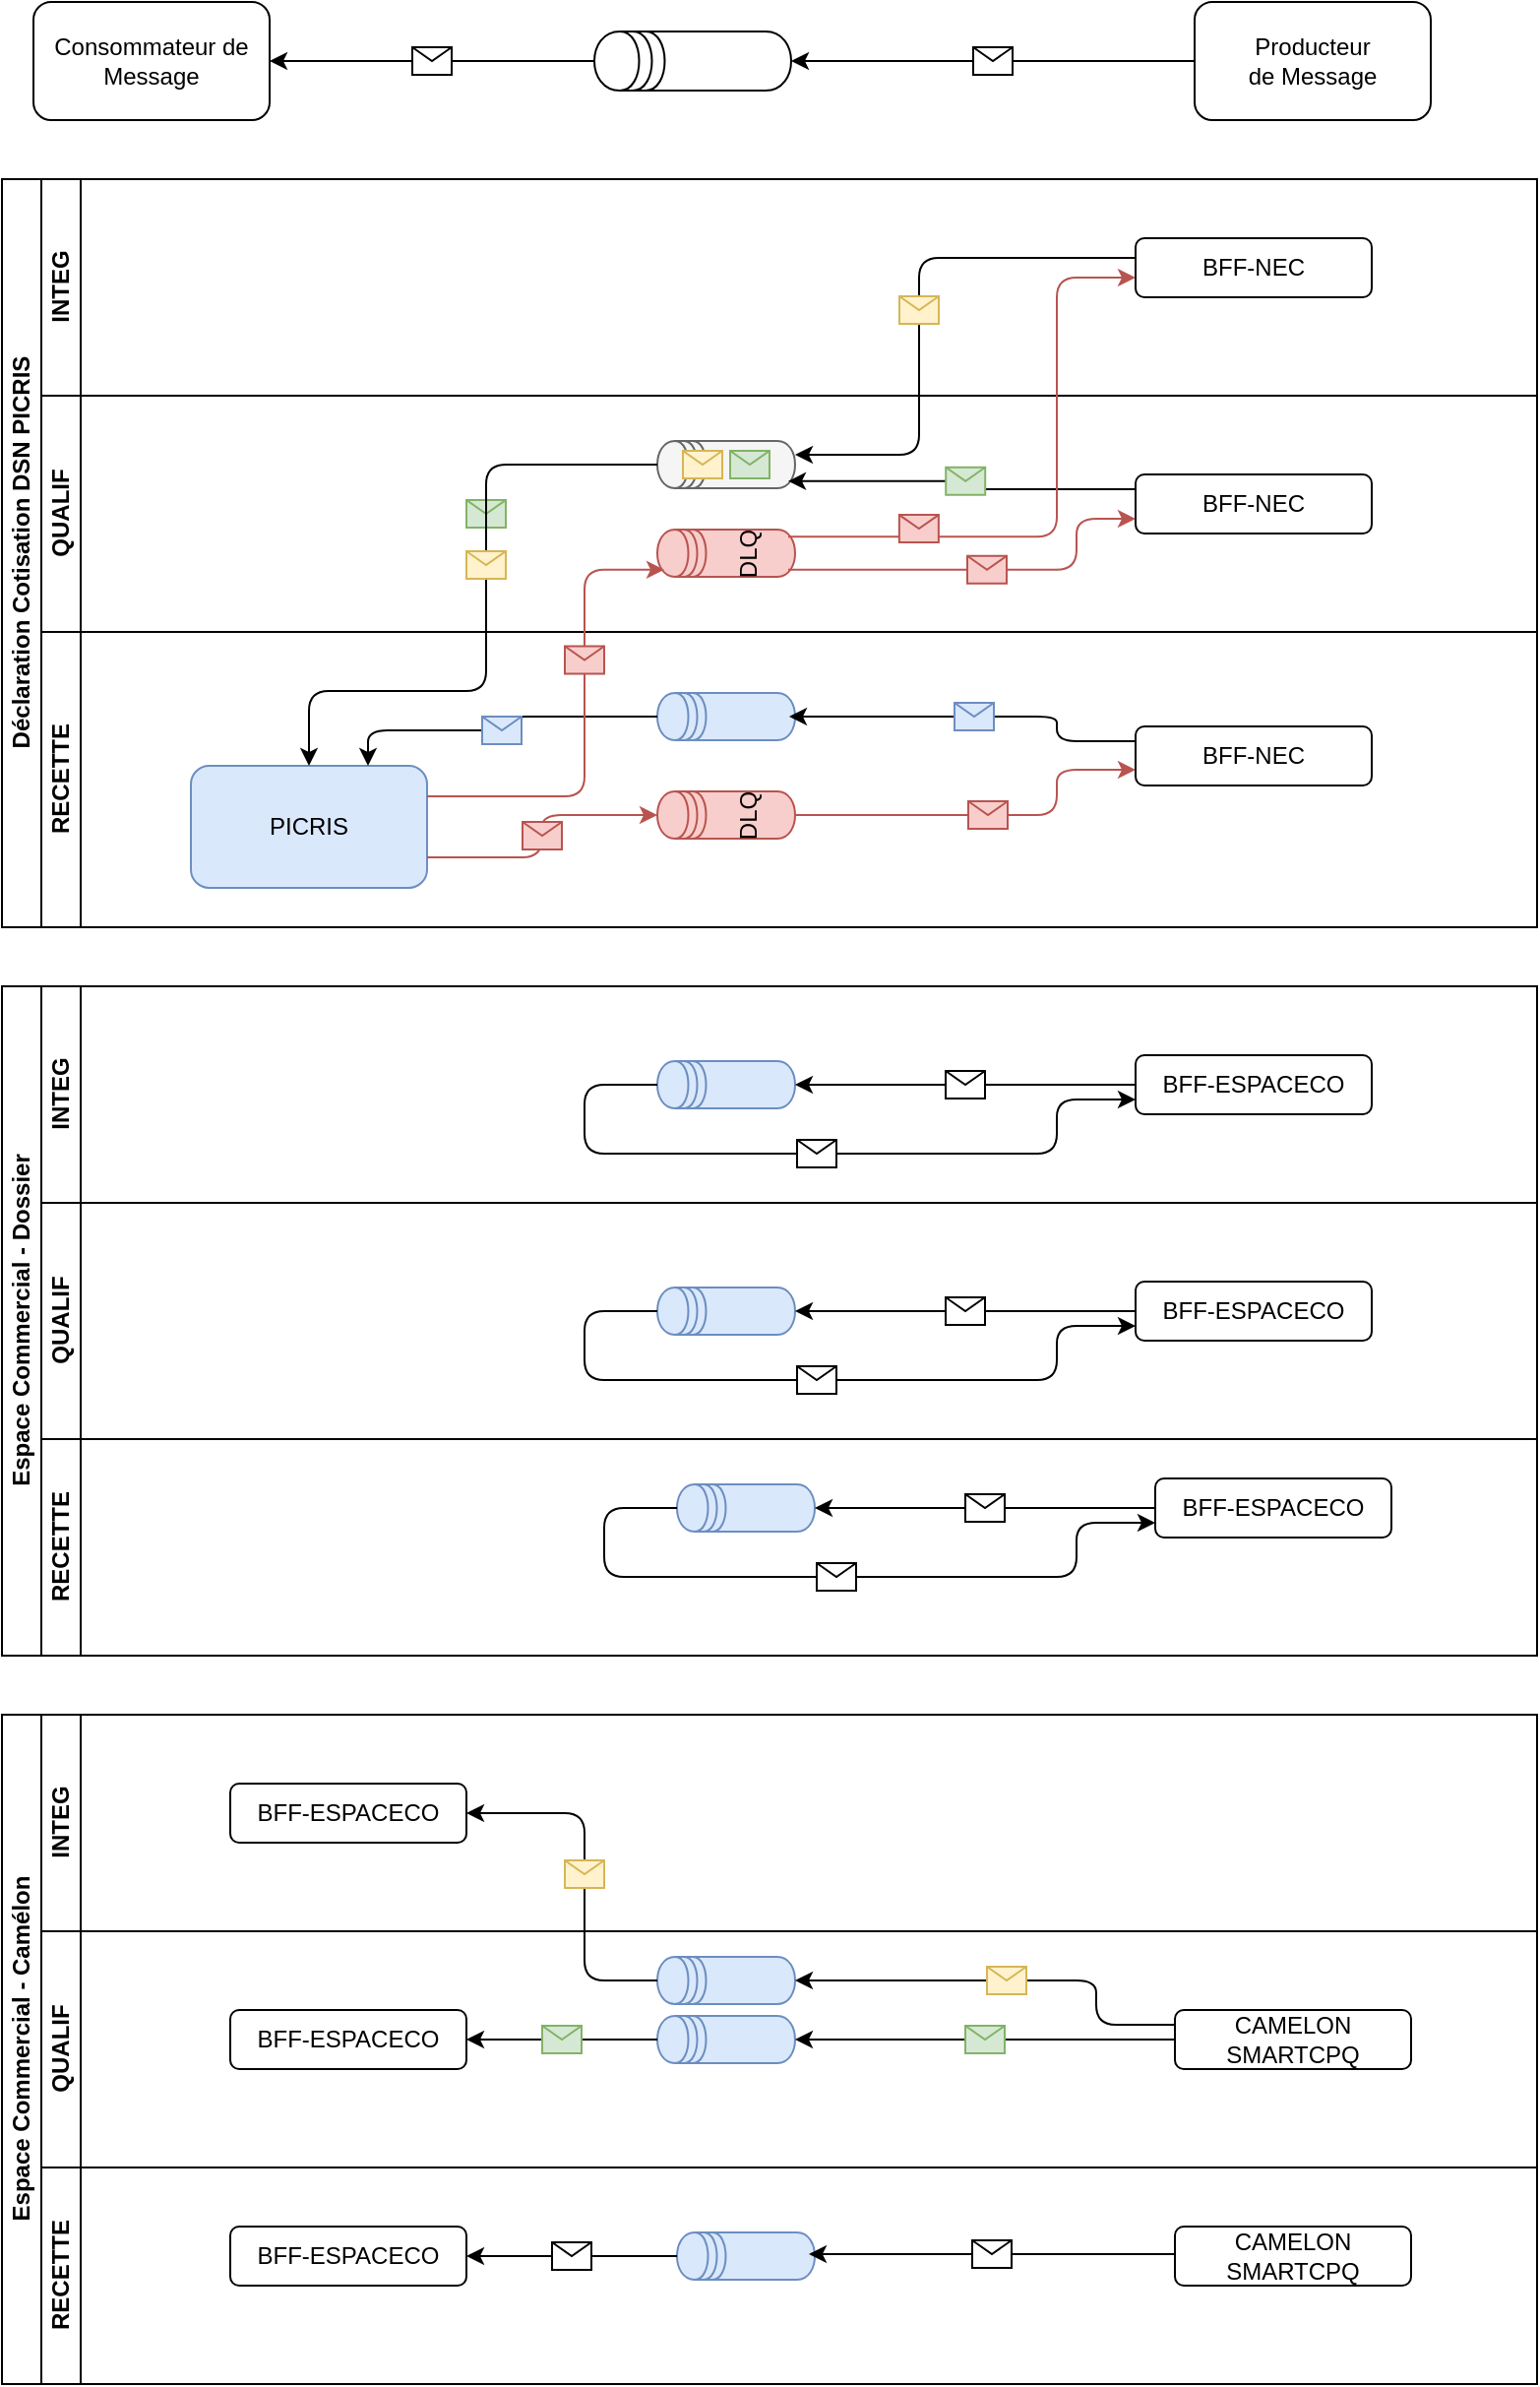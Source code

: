 <mxfile version="14.2.6" type="github">
  <diagram id="DB7DYyGe6dCBV-LKf9_g" name="Page-1">
    <mxGraphModel dx="2062" dy="1124" grid="1" gridSize="10" guides="1" tooltips="1" connect="1" arrows="1" fold="1" page="1" pageScale="1" pageWidth="827" pageHeight="1169" math="0" shadow="0">
      <root>
        <mxCell id="0" />
        <mxCell id="1" parent="0" />
        <mxCell id="Vw3KiEQnQfza69MFVmrH-1" value="Consommateur de Message" style="rounded=1;whiteSpace=wrap;html=1;" parent="1" vertex="1">
          <mxGeometry x="40" y="20" width="120" height="60" as="geometry" />
        </mxCell>
        <mxCell id="Vw3KiEQnQfza69MFVmrH-3" value="&lt;div&gt;Producteur&lt;/div&gt;&lt;div&gt;de Message&lt;br&gt;&lt;/div&gt;" style="rounded=1;whiteSpace=wrap;html=1;" parent="1" vertex="1">
          <mxGeometry x="630" y="20" width="120" height="60" as="geometry" />
        </mxCell>
        <mxCell id="Vw3KiEQnQfza69MFVmrH-16" value="" style="shape=datastore;whiteSpace=wrap;html=1;rotation=-90;" parent="1" vertex="1">
          <mxGeometry x="360" width="30" height="100" as="geometry" />
        </mxCell>
        <mxCell id="yvAMT9Jdo3WJvmyWWWsH-12" value="Déclaration Cotisation DSN PICRIS" style="swimlane;html=1;childLayout=stackLayout;resizeParent=1;resizeParentMax=0;horizontal=0;startSize=20;horizontalStack=0;" parent="1" vertex="1">
          <mxGeometry x="24" y="110" width="780" height="380" as="geometry" />
        </mxCell>
        <mxCell id="yvAMT9Jdo3WJvmyWWWsH-13" value="INTEG" style="swimlane;html=1;startSize=20;horizontal=0;" parent="yvAMT9Jdo3WJvmyWWWsH-12" vertex="1">
          <mxGeometry x="20" width="760" height="110" as="geometry" />
        </mxCell>
        <mxCell id="fmMvQ1CZ4i4TI4SBkcEm-40" value="BFF-NEC" style="rounded=1;whiteSpace=wrap;html=1;" parent="yvAMT9Jdo3WJvmyWWWsH-13" vertex="1">
          <mxGeometry x="556" y="30" width="120" height="30" as="geometry" />
        </mxCell>
        <mxCell id="yvAMT9Jdo3WJvmyWWWsH-14" value="QUALIF" style="swimlane;html=1;startSize=20;horizontal=0;" parent="yvAMT9Jdo3WJvmyWWWsH-12" vertex="1">
          <mxGeometry x="20" y="110" width="760" height="120" as="geometry" />
        </mxCell>
        <mxCell id="fmMvQ1CZ4i4TI4SBkcEm-62" value="DLQ" style="shape=datastore;whiteSpace=wrap;html=1;rotation=-90;fillColor=#f8cecc;strokeColor=#b85450;" parent="yvAMT9Jdo3WJvmyWWWsH-14" vertex="1">
          <mxGeometry x="336" y="45" width="24" height="70" as="geometry" />
        </mxCell>
        <mxCell id="XuUBlldkIkATHeK3EOdW-91" value="" style="shape=datastore;whiteSpace=wrap;html=1;rotation=-90;fillColor=#f5f5f5;strokeColor=#666666;fontColor=#333333;" parent="yvAMT9Jdo3WJvmyWWWsH-14" vertex="1">
          <mxGeometry x="336" width="24" height="70" as="geometry" />
        </mxCell>
        <mxCell id="zpK8R6Z0TQCC7PV_zkhn-6" value="BFF-NEC" style="rounded=1;whiteSpace=wrap;html=1;" parent="yvAMT9Jdo3WJvmyWWWsH-14" vertex="1">
          <mxGeometry x="556" y="40" width="120" height="30" as="geometry" />
        </mxCell>
        <mxCell id="zpK8R6Z0TQCC7PV_zkhn-27" value="" style="endArrow=classic;html=1;strokeColor=#000000;entryX=0.15;entryY=0.95;entryDx=0;entryDy=0;exitX=0;exitY=0.25;exitDx=0;exitDy=0;entryPerimeter=0;edgeStyle=orthogonalEdgeStyle;" parent="yvAMT9Jdo3WJvmyWWWsH-14" source="zpK8R6Z0TQCC7PV_zkhn-6" target="XuUBlldkIkATHeK3EOdW-91" edge="1">
          <mxGeometry relative="1" as="geometry">
            <mxPoint x="565" y="54" as="sourcePoint" />
            <mxPoint x="360" y="54" as="targetPoint" />
          </mxGeometry>
        </mxCell>
        <mxCell id="zpK8R6Z0TQCC7PV_zkhn-28" value="" style="shape=message;html=1;outlineConnect=0;fillColor=#d5e8d4;strokeColor=#82b366;" parent="zpK8R6Z0TQCC7PV_zkhn-27" vertex="1">
          <mxGeometry width="20" height="14" relative="1" as="geometry">
            <mxPoint x="-10" y="-7" as="offset" />
          </mxGeometry>
        </mxCell>
        <mxCell id="zpK8R6Z0TQCC7PV_zkhn-29" value="" style="endArrow=classic;html=1;strokeColor=#b85450;edgeStyle=orthogonalEdgeStyle;fillColor=#f8cecc;exitX=0.15;exitY=0.95;exitDx=0;exitDy=0;entryX=0;entryY=0.75;entryDx=0;entryDy=0;exitPerimeter=0;" parent="yvAMT9Jdo3WJvmyWWWsH-14" source="fmMvQ1CZ4i4TI4SBkcEm-62" target="zpK8R6Z0TQCC7PV_zkhn-6" edge="1">
          <mxGeometry relative="1" as="geometry">
            <mxPoint x="446" y="93" as="sourcePoint" />
            <mxPoint x="619" y="70" as="targetPoint" />
            <Array as="points">
              <mxPoint x="526" y="88" />
              <mxPoint x="526" y="63" />
            </Array>
          </mxGeometry>
        </mxCell>
        <mxCell id="zpK8R6Z0TQCC7PV_zkhn-30" value="" style="shape=message;html=1;outlineConnect=0;fillColor=#f8cecc;strokeColor=#b85450;" parent="zpK8R6Z0TQCC7PV_zkhn-29" vertex="1">
          <mxGeometry width="20" height="14" relative="1" as="geometry">
            <mxPoint x="-10" y="-7" as="offset" />
          </mxGeometry>
        </mxCell>
        <mxCell id="zpK8R6Z0TQCC7PV_zkhn-188" value="" style="shape=message;html=1;outlineConnect=0;fillColor=#fff2cc;strokeColor=#d6b656;" parent="yvAMT9Jdo3WJvmyWWWsH-14" vertex="1">
          <mxGeometry x="326" y="28" width="20" height="14" as="geometry" />
        </mxCell>
        <mxCell id="zpK8R6Z0TQCC7PV_zkhn-189" value="" style="shape=message;html=1;outlineConnect=0;fillColor=#d5e8d4;strokeColor=#82b366;" parent="yvAMT9Jdo3WJvmyWWWsH-14" vertex="1">
          <mxGeometry x="350.0" y="28.0" width="20" height="14" as="geometry" />
        </mxCell>
        <mxCell id="zpK8R6Z0TQCC7PV_zkhn-190" value="" style="shape=message;html=1;outlineConnect=0;fillColor=#d5e8d4;strokeColor=#82b366;shadow=0;" parent="yvAMT9Jdo3WJvmyWWWsH-14" vertex="1">
          <mxGeometry x="216.0" y="53.0" width="20" height="14" as="geometry" />
        </mxCell>
        <mxCell id="yvAMT9Jdo3WJvmyWWWsH-15" value="RECETTE" style="swimlane;html=1;startSize=20;horizontal=0;" parent="yvAMT9Jdo3WJvmyWWWsH-12" vertex="1">
          <mxGeometry x="20" y="230" width="760" height="150" as="geometry" />
        </mxCell>
        <mxCell id="fmMvQ1CZ4i4TI4SBkcEm-39" value="PICRIS" style="rounded=1;whiteSpace=wrap;html=1;fillColor=#dae8fc;strokeColor=#6c8ebf;" parent="yvAMT9Jdo3WJvmyWWWsH-15" vertex="1">
          <mxGeometry x="76" y="68" width="120" height="62" as="geometry" />
        </mxCell>
        <mxCell id="zpK8R6Z0TQCC7PV_zkhn-7" value="BFF-NEC" style="rounded=1;whiteSpace=wrap;html=1;" parent="yvAMT9Jdo3WJvmyWWWsH-15" vertex="1">
          <mxGeometry x="556" y="48" width="120" height="30" as="geometry" />
        </mxCell>
        <mxCell id="zpK8R6Z0TQCC7PV_zkhn-8" value="" style="shape=datastore;whiteSpace=wrap;html=1;rotation=-90;fillColor=#dae8fc;strokeColor=#6c8ebf;" parent="yvAMT9Jdo3WJvmyWWWsH-15" vertex="1">
          <mxGeometry x="336" y="8" width="24" height="70" as="geometry" />
        </mxCell>
        <mxCell id="zpK8R6Z0TQCC7PV_zkhn-9" value="DLQ" style="shape=datastore;whiteSpace=wrap;html=1;rotation=-90;fillColor=#f8cecc;strokeColor=#b85450;" parent="yvAMT9Jdo3WJvmyWWWsH-15" vertex="1">
          <mxGeometry x="336" y="58" width="24" height="70" as="geometry" />
        </mxCell>
        <mxCell id="zpK8R6Z0TQCC7PV_zkhn-17" value="" style="endArrow=classic;html=1;strokeColor=#b85450;entryX=0.5;entryY=0;entryDx=0;entryDy=0;exitX=1;exitY=0.75;exitDx=0;exitDy=0;edgeStyle=orthogonalEdgeStyle;fillColor=#f8cecc;" parent="yvAMT9Jdo3WJvmyWWWsH-15" source="fmMvQ1CZ4i4TI4SBkcEm-39" target="zpK8R6Z0TQCC7PV_zkhn-9" edge="1">
          <mxGeometry relative="1" as="geometry">
            <mxPoint x="321" y="230" as="sourcePoint" />
            <mxPoint x="156" y="230" as="targetPoint" />
          </mxGeometry>
        </mxCell>
        <mxCell id="zpK8R6Z0TQCC7PV_zkhn-18" value="" style="shape=message;html=1;outlineConnect=0;fillColor=#f8cecc;strokeColor=#b85450;" parent="zpK8R6Z0TQCC7PV_zkhn-17" vertex="1">
          <mxGeometry width="20" height="14" relative="1" as="geometry">
            <mxPoint x="-10" y="-7" as="offset" />
          </mxGeometry>
        </mxCell>
        <mxCell id="zpK8R6Z0TQCC7PV_zkhn-14" value="" style="endArrow=classic;html=1;strokeColor=#000000;exitX=0.5;exitY=0;exitDx=0;exitDy=0;edgeStyle=orthogonalEdgeStyle;entryX=0.75;entryY=0;entryDx=0;entryDy=0;" parent="yvAMT9Jdo3WJvmyWWWsH-15" source="zpK8R6Z0TQCC7PV_zkhn-8" target="fmMvQ1CZ4i4TI4SBkcEm-39" edge="1">
          <mxGeometry relative="1" as="geometry">
            <mxPoint x="313" y="-85" as="sourcePoint" />
            <mxPoint x="196" y="90" as="targetPoint" />
            <Array as="points">
              <mxPoint x="236" y="43" />
              <mxPoint x="236" y="50" />
              <mxPoint x="166" y="50" />
            </Array>
          </mxGeometry>
        </mxCell>
        <mxCell id="zpK8R6Z0TQCC7PV_zkhn-15" value="" style="shape=message;html=1;outlineConnect=0;fillColor=#dae8fc;strokeColor=#6c8ebf;" parent="zpK8R6Z0TQCC7PV_zkhn-14" vertex="1">
          <mxGeometry width="20" height="14" relative="1" as="geometry">
            <mxPoint x="-10" y="-7" as="offset" />
          </mxGeometry>
        </mxCell>
        <mxCell id="zpK8R6Z0TQCC7PV_zkhn-23" value="" style="endArrow=classic;html=1;strokeColor=#b85450;edgeStyle=orthogonalEdgeStyle;fillColor=#f8cecc;exitX=0.5;exitY=1;exitDx=0;exitDy=0;" parent="yvAMT9Jdo3WJvmyWWWsH-15" source="zpK8R6Z0TQCC7PV_zkhn-9" edge="1">
          <mxGeometry relative="1" as="geometry">
            <mxPoint x="406" y="115" as="sourcePoint" />
            <mxPoint x="556" y="70" as="targetPoint" />
            <Array as="points">
              <mxPoint x="516" y="93" />
              <mxPoint x="516" y="70" />
            </Array>
          </mxGeometry>
        </mxCell>
        <mxCell id="zpK8R6Z0TQCC7PV_zkhn-24" value="" style="shape=message;html=1;outlineConnect=0;fillColor=#f8cecc;strokeColor=#b85450;" parent="zpK8R6Z0TQCC7PV_zkhn-23" vertex="1">
          <mxGeometry width="20" height="14" relative="1" as="geometry">
            <mxPoint x="-10" y="-7" as="offset" />
          </mxGeometry>
        </mxCell>
        <mxCell id="zpK8R6Z0TQCC7PV_zkhn-25" value="" style="endArrow=classic;html=1;strokeColor=#000000;exitX=0;exitY=0.25;exitDx=0;exitDy=0;edgeStyle=orthogonalEdgeStyle;" parent="yvAMT9Jdo3WJvmyWWWsH-15" source="zpK8R6Z0TQCC7PV_zkhn-7" edge="1">
          <mxGeometry relative="1" as="geometry">
            <mxPoint x="586" y="20" as="sourcePoint" />
            <mxPoint x="380" y="43" as="targetPoint" />
            <Array as="points">
              <mxPoint x="516" y="56" />
              <mxPoint x="516" y="43" />
            </Array>
          </mxGeometry>
        </mxCell>
        <mxCell id="zpK8R6Z0TQCC7PV_zkhn-26" value="" style="shape=message;html=1;outlineConnect=0;fillColor=#dae8fc;strokeColor=#6c8ebf;" parent="zpK8R6Z0TQCC7PV_zkhn-25" vertex="1">
          <mxGeometry width="20" height="14" relative="1" as="geometry">
            <mxPoint x="-10" y="-7" as="offset" />
          </mxGeometry>
        </mxCell>
        <mxCell id="fmMvQ1CZ4i4TI4SBkcEm-42" value="" style="endArrow=classic;html=1;strokeColor=#000000;exitX=0.5;exitY=0;exitDx=0;exitDy=0;edgeStyle=orthogonalEdgeStyle;entryX=0.5;entryY=0;entryDx=0;entryDy=0;" parent="yvAMT9Jdo3WJvmyWWWsH-12" source="XuUBlldkIkATHeK3EOdW-91" target="fmMvQ1CZ4i4TI4SBkcEm-39" edge="1">
          <mxGeometry relative="1" as="geometry">
            <mxPoint x="345" y="45" as="sourcePoint" />
            <mxPoint x="216" y="308" as="targetPoint" />
            <Array as="points">
              <mxPoint x="246" y="145" />
              <mxPoint x="246" y="260" />
              <mxPoint x="156" y="260" />
            </Array>
          </mxGeometry>
        </mxCell>
        <mxCell id="fmMvQ1CZ4i4TI4SBkcEm-43" value="" style="shape=message;html=1;outlineConnect=0;fillColor=#fff2cc;strokeColor=#d6b656;" parent="fmMvQ1CZ4i4TI4SBkcEm-42" vertex="1">
          <mxGeometry width="20" height="14" relative="1" as="geometry">
            <mxPoint x="-10" y="-34" as="offset" />
          </mxGeometry>
        </mxCell>
        <mxCell id="fmMvQ1CZ4i4TI4SBkcEm-44" value="" style="endArrow=classic;html=1;strokeColor=#000000;edgeStyle=orthogonalEdgeStyle;" parent="yvAMT9Jdo3WJvmyWWWsH-12" edge="1">
          <mxGeometry relative="1" as="geometry">
            <mxPoint x="576" y="40" as="sourcePoint" />
            <mxPoint x="403" y="140" as="targetPoint" />
            <Array as="points">
              <mxPoint x="466" y="40" />
              <mxPoint x="466" y="140" />
            </Array>
          </mxGeometry>
        </mxCell>
        <mxCell id="fmMvQ1CZ4i4TI4SBkcEm-45" value="" style="shape=message;html=1;outlineConnect=0;fillColor=#fff2cc;strokeColor=#d6b656;" parent="fmMvQ1CZ4i4TI4SBkcEm-44" vertex="1">
          <mxGeometry width="20" height="14" relative="1" as="geometry">
            <mxPoint x="-10" y="-7" as="offset" />
          </mxGeometry>
        </mxCell>
        <mxCell id="zpK8R6Z0TQCC7PV_zkhn-19" value="" style="endArrow=classic;html=1;strokeColor=#b85450;entryX=0.15;entryY=0.05;entryDx=0;entryDy=0;exitX=1;exitY=0.25;exitDx=0;exitDy=0;edgeStyle=orthogonalEdgeStyle;fillColor=#f8cecc;entryPerimeter=0;" parent="yvAMT9Jdo3WJvmyWWWsH-12" source="fmMvQ1CZ4i4TI4SBkcEm-39" target="fmMvQ1CZ4i4TI4SBkcEm-62" edge="1">
          <mxGeometry relative="1" as="geometry">
            <mxPoint x="216" y="344.5" as="sourcePoint" />
            <mxPoint x="333" y="323" as="targetPoint" />
            <Array as="points">
              <mxPoint x="296" y="314" />
              <mxPoint x="296" y="198" />
            </Array>
          </mxGeometry>
        </mxCell>
        <mxCell id="zpK8R6Z0TQCC7PV_zkhn-20" value="" style="shape=message;html=1;outlineConnect=0;fillColor=#f8cecc;strokeColor=#b85450;" parent="zpK8R6Z0TQCC7PV_zkhn-19" vertex="1">
          <mxGeometry width="20" height="14" relative="1" as="geometry">
            <mxPoint x="-10" y="-38.27" as="offset" />
          </mxGeometry>
        </mxCell>
        <mxCell id="zpK8R6Z0TQCC7PV_zkhn-21" value="" style="endArrow=classic;html=1;strokeColor=#b85450;edgeStyle=orthogonalEdgeStyle;fillColor=#f8cecc;exitX=0.85;exitY=0.95;exitDx=0;exitDy=0;exitPerimeter=0;" parent="yvAMT9Jdo3WJvmyWWWsH-12" source="fmMvQ1CZ4i4TI4SBkcEm-62" edge="1">
          <mxGeometry relative="1" as="geometry">
            <mxPoint x="400" y="190" as="sourcePoint" />
            <mxPoint x="576" y="50" as="targetPoint" />
            <Array as="points">
              <mxPoint x="536" y="182" />
              <mxPoint x="536" y="50" />
            </Array>
          </mxGeometry>
        </mxCell>
        <mxCell id="zpK8R6Z0TQCC7PV_zkhn-22" value="" style="shape=message;html=1;outlineConnect=0;fillColor=#f8cecc;strokeColor=#b85450;" parent="zpK8R6Z0TQCC7PV_zkhn-21" vertex="1">
          <mxGeometry width="20" height="14" relative="1" as="geometry">
            <mxPoint x="-80.07" y="6.43" as="offset" />
          </mxGeometry>
        </mxCell>
        <mxCell id="yvAMT9Jdo3WJvmyWWWsH-21" value="" style="endArrow=classic;html=1;strokeColor=#000000;entryX=1;entryY=0.5;entryDx=0;entryDy=0;exitX=0.5;exitY=0;exitDx=0;exitDy=0;" parent="1" source="Vw3KiEQnQfza69MFVmrH-16" target="Vw3KiEQnQfza69MFVmrH-1" edge="1">
          <mxGeometry relative="1" as="geometry">
            <mxPoint x="400" y="122" as="sourcePoint" />
            <mxPoint x="300" y="122" as="targetPoint" />
          </mxGeometry>
        </mxCell>
        <mxCell id="yvAMT9Jdo3WJvmyWWWsH-22" value="" style="shape=message;html=1;outlineConnect=0;" parent="yvAMT9Jdo3WJvmyWWWsH-21" vertex="1">
          <mxGeometry width="20" height="14" relative="1" as="geometry">
            <mxPoint x="-10" y="-7" as="offset" />
          </mxGeometry>
        </mxCell>
        <mxCell id="yvAMT9Jdo3WJvmyWWWsH-23" value="" style="endArrow=classic;html=1;strokeColor=#000000;entryX=0.5;entryY=1;entryDx=0;entryDy=0;exitX=0;exitY=0.5;exitDx=0;exitDy=0;" parent="1" source="Vw3KiEQnQfza69MFVmrH-3" target="Vw3KiEQnQfza69MFVmrH-16" edge="1">
          <mxGeometry relative="1" as="geometry">
            <mxPoint x="605" y="92" as="sourcePoint" />
            <mxPoint x="440" y="92" as="targetPoint" />
          </mxGeometry>
        </mxCell>
        <mxCell id="yvAMT9Jdo3WJvmyWWWsH-24" value="" style="shape=message;html=1;outlineConnect=0;" parent="yvAMT9Jdo3WJvmyWWWsH-23" vertex="1">
          <mxGeometry width="20" height="14" relative="1" as="geometry">
            <mxPoint x="-10" y="-7" as="offset" />
          </mxGeometry>
        </mxCell>
        <mxCell id="zpK8R6Z0TQCC7PV_zkhn-32" value="Espace Commercial - Dossier" style="swimlane;html=1;childLayout=stackLayout;resizeParent=1;resizeParentMax=0;horizontal=0;startSize=20;horizontalStack=0;" parent="1" vertex="1">
          <mxGeometry x="24" y="520" width="780" height="340" as="geometry" />
        </mxCell>
        <mxCell id="zpK8R6Z0TQCC7PV_zkhn-33" value="INTEG" style="swimlane;html=1;startSize=20;horizontal=0;" parent="zpK8R6Z0TQCC7PV_zkhn-32" vertex="1">
          <mxGeometry x="20" width="760" height="110" as="geometry" />
        </mxCell>
        <mxCell id="zpK8R6Z0TQCC7PV_zkhn-34" value="BFF-ESPACECO" style="rounded=1;whiteSpace=wrap;html=1;" parent="zpK8R6Z0TQCC7PV_zkhn-33" vertex="1">
          <mxGeometry x="556" y="35" width="120" height="30" as="geometry" />
        </mxCell>
        <mxCell id="zpK8R6Z0TQCC7PV_zkhn-69" value="" style="shape=datastore;whiteSpace=wrap;html=1;rotation=-90;fillColor=#dae8fc;strokeColor=#6c8ebf;" parent="zpK8R6Z0TQCC7PV_zkhn-33" vertex="1">
          <mxGeometry x="336" y="15" width="24" height="70" as="geometry" />
        </mxCell>
        <mxCell id="zpK8R6Z0TQCC7PV_zkhn-72" value="" style="endArrow=classic;html=1;strokeColor=#000000;edgeStyle=orthogonalEdgeStyle;entryX=0;entryY=0.75;entryDx=0;entryDy=0;exitX=0.5;exitY=0;exitDx=0;exitDy=0;" parent="zpK8R6Z0TQCC7PV_zkhn-33" source="zpK8R6Z0TQCC7PV_zkhn-69" target="zpK8R6Z0TQCC7PV_zkhn-34" edge="1">
          <mxGeometry relative="1" as="geometry">
            <mxPoint x="299" y="80" as="sourcePoint" />
            <mxPoint x="126" y="85" as="targetPoint" />
            <Array as="points">
              <mxPoint x="276" y="50" />
              <mxPoint x="276" y="85" />
              <mxPoint x="516" y="85" />
              <mxPoint x="516" y="58" />
            </Array>
          </mxGeometry>
        </mxCell>
        <mxCell id="zpK8R6Z0TQCC7PV_zkhn-73" value="" style="shape=message;html=1;outlineConnect=0;" parent="zpK8R6Z0TQCC7PV_zkhn-72" vertex="1">
          <mxGeometry width="20" height="14" relative="1" as="geometry">
            <mxPoint x="-10" y="-7" as="offset" />
          </mxGeometry>
        </mxCell>
        <mxCell id="zpK8R6Z0TQCC7PV_zkhn-58" value="" style="endArrow=classic;html=1;strokeColor=#000000;edgeStyle=orthogonalEdgeStyle;entryX=0.5;entryY=1;entryDx=0;entryDy=0;" parent="zpK8R6Z0TQCC7PV_zkhn-33" target="zpK8R6Z0TQCC7PV_zkhn-69" edge="1">
          <mxGeometry relative="1" as="geometry">
            <mxPoint x="556" y="50" as="sourcePoint" />
            <mxPoint x="383" y="140" as="targetPoint" />
            <Array as="points">
              <mxPoint x="556" y="50" />
            </Array>
          </mxGeometry>
        </mxCell>
        <mxCell id="zpK8R6Z0TQCC7PV_zkhn-59" value="" style="shape=message;html=1;outlineConnect=0;" parent="zpK8R6Z0TQCC7PV_zkhn-58" vertex="1">
          <mxGeometry width="20" height="14" relative="1" as="geometry">
            <mxPoint x="-10" y="-7" as="offset" />
          </mxGeometry>
        </mxCell>
        <mxCell id="zpK8R6Z0TQCC7PV_zkhn-35" value="QUALIF" style="swimlane;html=1;startSize=20;horizontal=0;" parent="zpK8R6Z0TQCC7PV_zkhn-32" vertex="1">
          <mxGeometry x="20" y="110" width="760" height="120" as="geometry" />
        </mxCell>
        <mxCell id="zpK8R6Z0TQCC7PV_zkhn-74" value="BFF-ESPACECO" style="rounded=1;whiteSpace=wrap;html=1;" parent="zpK8R6Z0TQCC7PV_zkhn-35" vertex="1">
          <mxGeometry x="556" y="40" width="120" height="30" as="geometry" />
        </mxCell>
        <mxCell id="zpK8R6Z0TQCC7PV_zkhn-75" value="" style="shape=datastore;whiteSpace=wrap;html=1;rotation=-90;fillColor=#dae8fc;strokeColor=#6c8ebf;" parent="zpK8R6Z0TQCC7PV_zkhn-35" vertex="1">
          <mxGeometry x="336" y="20" width="24" height="70" as="geometry" />
        </mxCell>
        <mxCell id="zpK8R6Z0TQCC7PV_zkhn-76" value="" style="endArrow=classic;html=1;strokeColor=#000000;edgeStyle=orthogonalEdgeStyle;entryX=0;entryY=0.75;entryDx=0;entryDy=0;exitX=0.5;exitY=0;exitDx=0;exitDy=0;" parent="zpK8R6Z0TQCC7PV_zkhn-35" source="zpK8R6Z0TQCC7PV_zkhn-75" target="zpK8R6Z0TQCC7PV_zkhn-74" edge="1">
          <mxGeometry relative="1" as="geometry">
            <mxPoint x="255" y="-435" as="sourcePoint" />
            <mxPoint x="82" y="-430" as="targetPoint" />
            <Array as="points">
              <mxPoint x="276" y="55" />
              <mxPoint x="276" y="90" />
              <mxPoint x="516" y="90" />
              <mxPoint x="516" y="63" />
            </Array>
          </mxGeometry>
        </mxCell>
        <mxCell id="zpK8R6Z0TQCC7PV_zkhn-77" value="" style="shape=message;html=1;outlineConnect=0;" parent="zpK8R6Z0TQCC7PV_zkhn-76" vertex="1">
          <mxGeometry width="20" height="14" relative="1" as="geometry">
            <mxPoint x="-10" y="-7" as="offset" />
          </mxGeometry>
        </mxCell>
        <mxCell id="zpK8R6Z0TQCC7PV_zkhn-78" value="" style="endArrow=classic;html=1;strokeColor=#000000;edgeStyle=orthogonalEdgeStyle;entryX=0.5;entryY=1;entryDx=0;entryDy=0;" parent="zpK8R6Z0TQCC7PV_zkhn-35" target="zpK8R6Z0TQCC7PV_zkhn-75" edge="1">
          <mxGeometry relative="1" as="geometry">
            <mxPoint x="556" y="55" as="sourcePoint" />
            <mxPoint x="339" y="-375" as="targetPoint" />
            <Array as="points">
              <mxPoint x="556" y="55" />
            </Array>
          </mxGeometry>
        </mxCell>
        <mxCell id="zpK8R6Z0TQCC7PV_zkhn-79" value="" style="shape=message;html=1;outlineConnect=0;" parent="zpK8R6Z0TQCC7PV_zkhn-78" vertex="1">
          <mxGeometry width="20" height="14" relative="1" as="geometry">
            <mxPoint x="-10" y="-7" as="offset" />
          </mxGeometry>
        </mxCell>
        <mxCell id="zpK8R6Z0TQCC7PV_zkhn-43" value="RECETTE" style="swimlane;html=1;startSize=20;horizontal=0;" parent="zpK8R6Z0TQCC7PV_zkhn-32" vertex="1">
          <mxGeometry x="20" y="230" width="760" height="110" as="geometry" />
        </mxCell>
        <mxCell id="zpK8R6Z0TQCC7PV_zkhn-80" value="BFF-ESPACECO" style="rounded=1;whiteSpace=wrap;html=1;" parent="zpK8R6Z0TQCC7PV_zkhn-43" vertex="1">
          <mxGeometry x="566" y="20" width="120" height="30" as="geometry" />
        </mxCell>
        <mxCell id="zpK8R6Z0TQCC7PV_zkhn-81" value="" style="shape=datastore;whiteSpace=wrap;html=1;rotation=-90;fillColor=#dae8fc;strokeColor=#6c8ebf;" parent="zpK8R6Z0TQCC7PV_zkhn-43" vertex="1">
          <mxGeometry x="346" width="24" height="70" as="geometry" />
        </mxCell>
        <mxCell id="zpK8R6Z0TQCC7PV_zkhn-82" value="" style="endArrow=classic;html=1;strokeColor=#000000;edgeStyle=orthogonalEdgeStyle;entryX=0;entryY=0.75;entryDx=0;entryDy=0;exitX=0.5;exitY=0;exitDx=0;exitDy=0;" parent="zpK8R6Z0TQCC7PV_zkhn-43" source="zpK8R6Z0TQCC7PV_zkhn-81" target="zpK8R6Z0TQCC7PV_zkhn-80" edge="1">
          <mxGeometry relative="1" as="geometry">
            <mxPoint x="265" y="-455" as="sourcePoint" />
            <mxPoint x="92" y="-450" as="targetPoint" />
            <Array as="points">
              <mxPoint x="286" y="35" />
              <mxPoint x="286" y="70" />
              <mxPoint x="526" y="70" />
              <mxPoint x="526" y="43" />
            </Array>
          </mxGeometry>
        </mxCell>
        <mxCell id="zpK8R6Z0TQCC7PV_zkhn-83" value="" style="shape=message;html=1;outlineConnect=0;" parent="zpK8R6Z0TQCC7PV_zkhn-82" vertex="1">
          <mxGeometry width="20" height="14" relative="1" as="geometry">
            <mxPoint x="-10" y="-7" as="offset" />
          </mxGeometry>
        </mxCell>
        <mxCell id="zpK8R6Z0TQCC7PV_zkhn-84" value="" style="endArrow=classic;html=1;strokeColor=#000000;edgeStyle=orthogonalEdgeStyle;entryX=0.5;entryY=1;entryDx=0;entryDy=0;" parent="zpK8R6Z0TQCC7PV_zkhn-43" target="zpK8R6Z0TQCC7PV_zkhn-81" edge="1">
          <mxGeometry relative="1" as="geometry">
            <mxPoint x="566" y="35" as="sourcePoint" />
            <mxPoint x="349" y="-395" as="targetPoint" />
            <Array as="points">
              <mxPoint x="566" y="35" />
            </Array>
          </mxGeometry>
        </mxCell>
        <mxCell id="zpK8R6Z0TQCC7PV_zkhn-85" value="" style="shape=message;html=1;outlineConnect=0;" parent="zpK8R6Z0TQCC7PV_zkhn-84" vertex="1">
          <mxGeometry width="20" height="14" relative="1" as="geometry">
            <mxPoint x="-10" y="-7" as="offset" />
          </mxGeometry>
        </mxCell>
        <mxCell id="zpK8R6Z0TQCC7PV_zkhn-153" value="Espace Commercial - Camélon" style="swimlane;html=1;childLayout=stackLayout;resizeParent=1;resizeParentMax=0;horizontal=0;startSize=20;horizontalStack=0;" parent="1" vertex="1">
          <mxGeometry x="24" y="890" width="780" height="340" as="geometry" />
        </mxCell>
        <mxCell id="zpK8R6Z0TQCC7PV_zkhn-154" value="INTEG" style="swimlane;html=1;startSize=20;horizontal=0;" parent="zpK8R6Z0TQCC7PV_zkhn-153" vertex="1">
          <mxGeometry x="20" width="760" height="110" as="geometry" />
        </mxCell>
        <mxCell id="zpK8R6Z0TQCC7PV_zkhn-155" value="BFF-ESPACECO" style="rounded=1;whiteSpace=wrap;html=1;" parent="zpK8R6Z0TQCC7PV_zkhn-154" vertex="1">
          <mxGeometry x="96" y="35" width="120" height="30" as="geometry" />
        </mxCell>
        <mxCell id="zpK8R6Z0TQCC7PV_zkhn-161" value="QUALIF" style="swimlane;html=1;startSize=20;horizontal=0;" parent="zpK8R6Z0TQCC7PV_zkhn-153" vertex="1">
          <mxGeometry x="20" y="110" width="760" height="120" as="geometry" />
        </mxCell>
        <mxCell id="zpK8R6Z0TQCC7PV_zkhn-162" value="BFF-ESPACECO" style="rounded=1;whiteSpace=wrap;html=1;" parent="zpK8R6Z0TQCC7PV_zkhn-161" vertex="1">
          <mxGeometry x="96" y="40" width="120" height="30" as="geometry" />
        </mxCell>
        <mxCell id="zpK8R6Z0TQCC7PV_zkhn-163" value="" style="shape=datastore;whiteSpace=wrap;html=1;rotation=-90;fillColor=#dae8fc;strokeColor=#6c8ebf;" parent="zpK8R6Z0TQCC7PV_zkhn-161" vertex="1">
          <mxGeometry x="336" y="20" width="24" height="70" as="geometry" />
        </mxCell>
        <mxCell id="zpK8R6Z0TQCC7PV_zkhn-166" value="" style="endArrow=classic;html=1;strokeColor=#000000;edgeStyle=orthogonalEdgeStyle;entryX=0.5;entryY=1;entryDx=0;entryDy=0;exitX=0;exitY=0.5;exitDx=0;exitDy=0;" parent="zpK8R6Z0TQCC7PV_zkhn-161" source="zpK8R6Z0TQCC7PV_zkhn-176" target="zpK8R6Z0TQCC7PV_zkhn-163" edge="1">
          <mxGeometry relative="1" as="geometry">
            <mxPoint x="556" y="55" as="sourcePoint" />
            <mxPoint x="339" y="-375" as="targetPoint" />
            <Array as="points" />
          </mxGeometry>
        </mxCell>
        <mxCell id="zpK8R6Z0TQCC7PV_zkhn-167" value="" style="shape=message;html=1;outlineConnect=0;fillColor=#d5e8d4;strokeColor=#82b366;" parent="zpK8R6Z0TQCC7PV_zkhn-166" vertex="1">
          <mxGeometry width="20" height="14" relative="1" as="geometry">
            <mxPoint x="-10" y="-7" as="offset" />
          </mxGeometry>
        </mxCell>
        <mxCell id="zpK8R6Z0TQCC7PV_zkhn-176" value="CAMELON SMARTCPQ" style="rounded=1;whiteSpace=wrap;html=1;" parent="zpK8R6Z0TQCC7PV_zkhn-161" vertex="1">
          <mxGeometry x="576" y="40" width="120" height="30" as="geometry" />
        </mxCell>
        <mxCell id="zpK8R6Z0TQCC7PV_zkhn-181" value="" style="endArrow=classic;html=1;strokeColor=#000000;edgeStyle=orthogonalEdgeStyle;entryX=1;entryY=0.5;entryDx=0;entryDy=0;exitX=0.5;exitY=0;exitDx=0;exitDy=0;" parent="zpK8R6Z0TQCC7PV_zkhn-161" source="zpK8R6Z0TQCC7PV_zkhn-163" target="zpK8R6Z0TQCC7PV_zkhn-162" edge="1">
          <mxGeometry relative="1" as="geometry">
            <mxPoint x="323" y="165" as="sourcePoint" />
            <mxPoint x="216" y="165" as="targetPoint" />
            <Array as="points">
              <mxPoint x="276" y="55" />
              <mxPoint x="276" y="55" />
            </Array>
          </mxGeometry>
        </mxCell>
        <mxCell id="zpK8R6Z0TQCC7PV_zkhn-182" value="" style="shape=message;html=1;outlineConnect=0;fillColor=#d5e8d4;strokeColor=#82b366;" parent="zpK8R6Z0TQCC7PV_zkhn-181" vertex="1">
          <mxGeometry width="20" height="14" relative="1" as="geometry">
            <mxPoint x="-10" y="-7" as="offset" />
          </mxGeometry>
        </mxCell>
        <mxCell id="zpK8R6Z0TQCC7PV_zkhn-156" value="" style="shape=datastore;whiteSpace=wrap;html=1;rotation=-90;fillColor=#dae8fc;strokeColor=#6c8ebf;" parent="zpK8R6Z0TQCC7PV_zkhn-161" vertex="1">
          <mxGeometry x="336" y="-10" width="24" height="70" as="geometry" />
        </mxCell>
        <mxCell id="zpK8R6Z0TQCC7PV_zkhn-159" value="" style="endArrow=classic;html=1;strokeColor=#000000;edgeStyle=orthogonalEdgeStyle;entryX=0.5;entryY=1;entryDx=0;entryDy=0;exitX=0;exitY=0.25;exitDx=0;exitDy=0;" parent="zpK8R6Z0TQCC7PV_zkhn-161" source="zpK8R6Z0TQCC7PV_zkhn-176" target="zpK8R6Z0TQCC7PV_zkhn-156" edge="1">
          <mxGeometry relative="1" as="geometry">
            <mxPoint x="556" y="-60" as="sourcePoint" />
            <mxPoint x="383" y="30" as="targetPoint" />
            <Array as="points">
              <mxPoint x="536" y="48" />
              <mxPoint x="536" y="25" />
            </Array>
          </mxGeometry>
        </mxCell>
        <mxCell id="zpK8R6Z0TQCC7PV_zkhn-160" value="" style="shape=message;html=1;outlineConnect=0;fillColor=#fff2cc;strokeColor=#d6b656;" parent="zpK8R6Z0TQCC7PV_zkhn-159" vertex="1">
          <mxGeometry width="20" height="14" relative="1" as="geometry">
            <mxPoint x="-10" y="-7" as="offset" />
          </mxGeometry>
        </mxCell>
        <mxCell id="zpK8R6Z0TQCC7PV_zkhn-168" value="RECETTE" style="swimlane;html=1;startSize=20;horizontal=0;" parent="zpK8R6Z0TQCC7PV_zkhn-153" vertex="1">
          <mxGeometry x="20" y="230" width="760" height="110" as="geometry" />
        </mxCell>
        <mxCell id="zpK8R6Z0TQCC7PV_zkhn-169" value="BFF-ESPACECO" style="rounded=1;whiteSpace=wrap;html=1;" parent="zpK8R6Z0TQCC7PV_zkhn-168" vertex="1">
          <mxGeometry x="96" y="30" width="120" height="30" as="geometry" />
        </mxCell>
        <mxCell id="zpK8R6Z0TQCC7PV_zkhn-170" value="" style="shape=datastore;whiteSpace=wrap;html=1;rotation=-90;fillColor=#dae8fc;strokeColor=#6c8ebf;" parent="zpK8R6Z0TQCC7PV_zkhn-168" vertex="1">
          <mxGeometry x="346" y="10" width="24" height="70" as="geometry" />
        </mxCell>
        <mxCell id="zpK8R6Z0TQCC7PV_zkhn-179" value="" style="endArrow=classic;html=1;strokeColor=#000000;edgeStyle=orthogonalEdgeStyle;entryX=1;entryY=0.5;entryDx=0;entryDy=0;exitX=0.5;exitY=0;exitDx=0;exitDy=0;" parent="zpK8R6Z0TQCC7PV_zkhn-168" source="zpK8R6Z0TQCC7PV_zkhn-170" target="zpK8R6Z0TQCC7PV_zkhn-169" edge="1">
          <mxGeometry relative="1" as="geometry">
            <mxPoint x="566" y="45" as="sourcePoint" />
            <mxPoint x="393" y="45" as="targetPoint" />
            <Array as="points" />
          </mxGeometry>
        </mxCell>
        <mxCell id="zpK8R6Z0TQCC7PV_zkhn-180" value="" style="shape=message;html=1;outlineConnect=0;" parent="zpK8R6Z0TQCC7PV_zkhn-179" vertex="1">
          <mxGeometry width="20" height="14" relative="1" as="geometry">
            <mxPoint x="-10" y="-7" as="offset" />
          </mxGeometry>
        </mxCell>
        <mxCell id="zpK8R6Z0TQCC7PV_zkhn-175" value="CAMELON SMARTCPQ" style="rounded=1;whiteSpace=wrap;html=1;" parent="zpK8R6Z0TQCC7PV_zkhn-168" vertex="1">
          <mxGeometry x="576" y="30" width="120" height="30" as="geometry" />
        </mxCell>
        <mxCell id="zpK8R6Z0TQCC7PV_zkhn-184" value="" style="endArrow=classic;html=1;strokeColor=#000000;edgeStyle=orthogonalEdgeStyle;" parent="zpK8R6Z0TQCC7PV_zkhn-168" edge="1">
          <mxGeometry relative="1" as="geometry">
            <mxPoint x="576" y="44" as="sourcePoint" />
            <mxPoint x="390" y="44" as="targetPoint" />
            <Array as="points">
              <mxPoint x="390" y="44" />
            </Array>
          </mxGeometry>
        </mxCell>
        <mxCell id="zpK8R6Z0TQCC7PV_zkhn-185" value="" style="shape=message;html=1;outlineConnect=0;" parent="zpK8R6Z0TQCC7PV_zkhn-184" vertex="1">
          <mxGeometry width="20" height="14" relative="1" as="geometry">
            <mxPoint x="-10" y="-7" as="offset" />
          </mxGeometry>
        </mxCell>
        <mxCell id="zpK8R6Z0TQCC7PV_zkhn-186" value="" style="endArrow=classic;html=1;strokeColor=#000000;edgeStyle=orthogonalEdgeStyle;entryX=1;entryY=0.5;entryDx=0;entryDy=0;exitX=0.5;exitY=0;exitDx=0;exitDy=0;" parent="zpK8R6Z0TQCC7PV_zkhn-153" source="zpK8R6Z0TQCC7PV_zkhn-156" target="zpK8R6Z0TQCC7PV_zkhn-155" edge="1">
          <mxGeometry relative="1" as="geometry">
            <mxPoint x="429" y="85" as="sourcePoint" />
            <mxPoint x="256" y="85" as="targetPoint" />
            <Array as="points">
              <mxPoint x="296" y="135" />
              <mxPoint x="296" y="50" />
            </Array>
          </mxGeometry>
        </mxCell>
        <mxCell id="zpK8R6Z0TQCC7PV_zkhn-187" value="" style="shape=message;html=1;outlineConnect=0;fillColor=#fff2cc;strokeColor=#d6b656;" parent="zpK8R6Z0TQCC7PV_zkhn-186" vertex="1">
          <mxGeometry width="20" height="14" relative="1" as="geometry">
            <mxPoint x="-10" y="-7" as="offset" />
          </mxGeometry>
        </mxCell>
      </root>
    </mxGraphModel>
  </diagram>
</mxfile>
